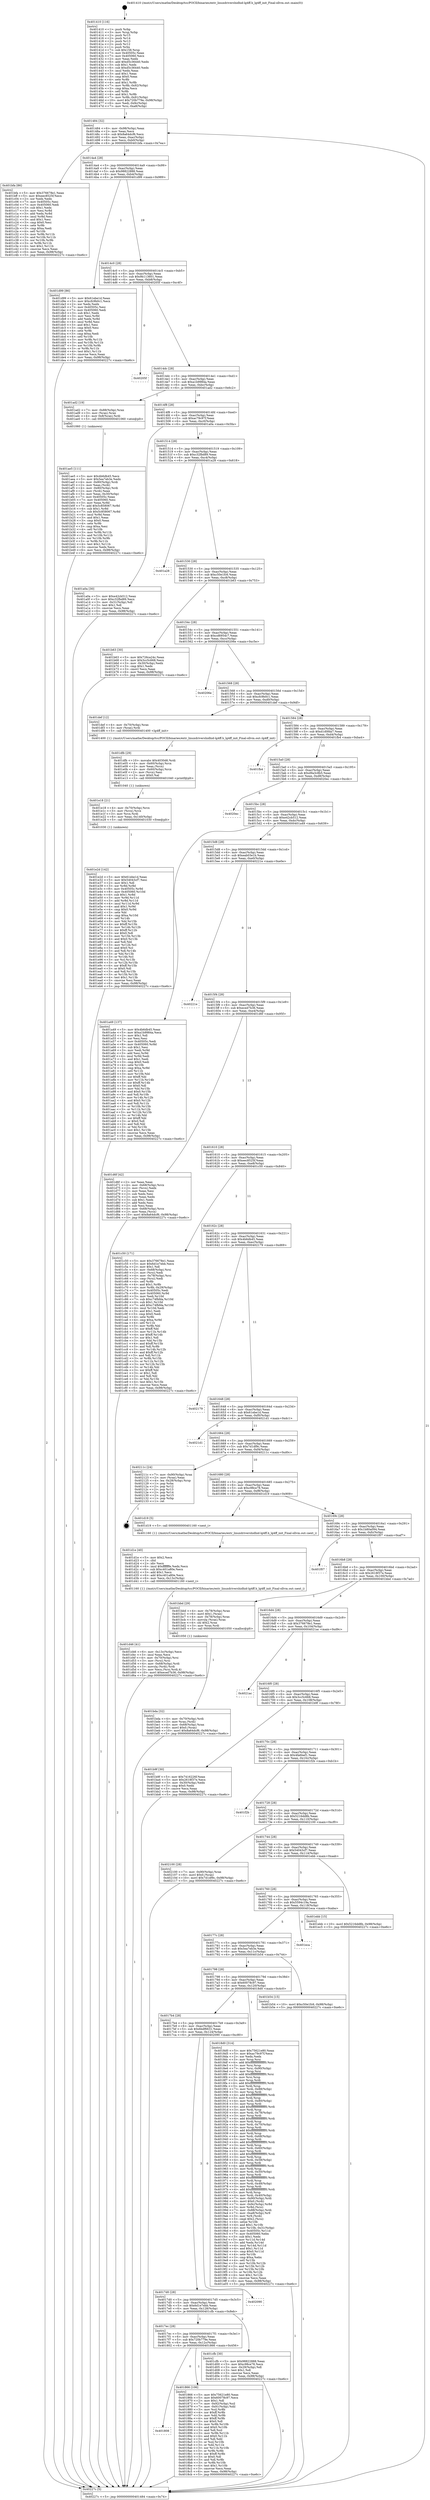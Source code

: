 digraph "0x401410" {
  label = "0x401410 (/mnt/c/Users/mathe/Desktop/tcc/POCII/binaries/extr_linuxdrivershidhid-lg4ff.h_lg4ff_init_Final-ollvm.out::main(0))"
  labelloc = "t"
  node[shape=record]

  Entry [label="",width=0.3,height=0.3,shape=circle,fillcolor=black,style=filled]
  "0x401484" [label="{
     0x401484 [32]\l
     | [instrs]\l
     &nbsp;&nbsp;0x401484 \<+6\>: mov -0x98(%rbp),%eax\l
     &nbsp;&nbsp;0x40148a \<+2\>: mov %eax,%ecx\l
     &nbsp;&nbsp;0x40148c \<+6\>: sub $0x8a64dcf6,%ecx\l
     &nbsp;&nbsp;0x401492 \<+6\>: mov %eax,-0xac(%rbp)\l
     &nbsp;&nbsp;0x401498 \<+6\>: mov %ecx,-0xb0(%rbp)\l
     &nbsp;&nbsp;0x40149e \<+6\>: je 0000000000401bfa \<main+0x7ea\>\l
  }"]
  "0x401bfa" [label="{
     0x401bfa [86]\l
     | [instrs]\l
     &nbsp;&nbsp;0x401bfa \<+5\>: mov $0x376678e1,%eax\l
     &nbsp;&nbsp;0x401bff \<+5\>: mov $0xeec8525f,%ecx\l
     &nbsp;&nbsp;0x401c04 \<+2\>: xor %edx,%edx\l
     &nbsp;&nbsp;0x401c06 \<+7\>: mov 0x40505c,%esi\l
     &nbsp;&nbsp;0x401c0d \<+7\>: mov 0x405060,%edi\l
     &nbsp;&nbsp;0x401c14 \<+3\>: sub $0x1,%edx\l
     &nbsp;&nbsp;0x401c17 \<+3\>: mov %esi,%r8d\l
     &nbsp;&nbsp;0x401c1a \<+3\>: add %edx,%r8d\l
     &nbsp;&nbsp;0x401c1d \<+4\>: imul %r8d,%esi\l
     &nbsp;&nbsp;0x401c21 \<+3\>: and $0x1,%esi\l
     &nbsp;&nbsp;0x401c24 \<+3\>: cmp $0x0,%esi\l
     &nbsp;&nbsp;0x401c27 \<+4\>: sete %r9b\l
     &nbsp;&nbsp;0x401c2b \<+3\>: cmp $0xa,%edi\l
     &nbsp;&nbsp;0x401c2e \<+4\>: setl %r10b\l
     &nbsp;&nbsp;0x401c32 \<+3\>: mov %r9b,%r11b\l
     &nbsp;&nbsp;0x401c35 \<+3\>: and %r10b,%r11b\l
     &nbsp;&nbsp;0x401c38 \<+3\>: xor %r10b,%r9b\l
     &nbsp;&nbsp;0x401c3b \<+3\>: or %r9b,%r11b\l
     &nbsp;&nbsp;0x401c3e \<+4\>: test $0x1,%r11b\l
     &nbsp;&nbsp;0x401c42 \<+3\>: cmovne %ecx,%eax\l
     &nbsp;&nbsp;0x401c45 \<+6\>: mov %eax,-0x98(%rbp)\l
     &nbsp;&nbsp;0x401c4b \<+5\>: jmp 000000000040227c \<main+0xe6c\>\l
  }"]
  "0x4014a4" [label="{
     0x4014a4 [28]\l
     | [instrs]\l
     &nbsp;&nbsp;0x4014a4 \<+5\>: jmp 00000000004014a9 \<main+0x99\>\l
     &nbsp;&nbsp;0x4014a9 \<+6\>: mov -0xac(%rbp),%eax\l
     &nbsp;&nbsp;0x4014af \<+5\>: sub $0x98822888,%eax\l
     &nbsp;&nbsp;0x4014b4 \<+6\>: mov %eax,-0xb4(%rbp)\l
     &nbsp;&nbsp;0x4014ba \<+6\>: je 0000000000401d99 \<main+0x989\>\l
  }"]
  Exit [label="",width=0.3,height=0.3,shape=circle,fillcolor=black,style=filled,peripheries=2]
  "0x401d99" [label="{
     0x401d99 [86]\l
     | [instrs]\l
     &nbsp;&nbsp;0x401d99 \<+5\>: mov $0x61ebe1d,%eax\l
     &nbsp;&nbsp;0x401d9e \<+5\>: mov $0xcfc9b0c1,%ecx\l
     &nbsp;&nbsp;0x401da3 \<+2\>: xor %edx,%edx\l
     &nbsp;&nbsp;0x401da5 \<+7\>: mov 0x40505c,%esi\l
     &nbsp;&nbsp;0x401dac \<+7\>: mov 0x405060,%edi\l
     &nbsp;&nbsp;0x401db3 \<+3\>: sub $0x1,%edx\l
     &nbsp;&nbsp;0x401db6 \<+3\>: mov %esi,%r8d\l
     &nbsp;&nbsp;0x401db9 \<+3\>: add %edx,%r8d\l
     &nbsp;&nbsp;0x401dbc \<+4\>: imul %r8d,%esi\l
     &nbsp;&nbsp;0x401dc0 \<+3\>: and $0x1,%esi\l
     &nbsp;&nbsp;0x401dc3 \<+3\>: cmp $0x0,%esi\l
     &nbsp;&nbsp;0x401dc6 \<+4\>: sete %r9b\l
     &nbsp;&nbsp;0x401dca \<+3\>: cmp $0xa,%edi\l
     &nbsp;&nbsp;0x401dcd \<+4\>: setl %r10b\l
     &nbsp;&nbsp;0x401dd1 \<+3\>: mov %r9b,%r11b\l
     &nbsp;&nbsp;0x401dd4 \<+3\>: and %r10b,%r11b\l
     &nbsp;&nbsp;0x401dd7 \<+3\>: xor %r10b,%r9b\l
     &nbsp;&nbsp;0x401dda \<+3\>: or %r9b,%r11b\l
     &nbsp;&nbsp;0x401ddd \<+4\>: test $0x1,%r11b\l
     &nbsp;&nbsp;0x401de1 \<+3\>: cmovne %ecx,%eax\l
     &nbsp;&nbsp;0x401de4 \<+6\>: mov %eax,-0x98(%rbp)\l
     &nbsp;&nbsp;0x401dea \<+5\>: jmp 000000000040227c \<main+0xe6c\>\l
  }"]
  "0x4014c0" [label="{
     0x4014c0 [28]\l
     | [instrs]\l
     &nbsp;&nbsp;0x4014c0 \<+5\>: jmp 00000000004014c5 \<main+0xb5\>\l
     &nbsp;&nbsp;0x4014c5 \<+6\>: mov -0xac(%rbp),%eax\l
     &nbsp;&nbsp;0x4014cb \<+5\>: sub $0x9b113601,%eax\l
     &nbsp;&nbsp;0x4014d0 \<+6\>: mov %eax,-0xb8(%rbp)\l
     &nbsp;&nbsp;0x4014d6 \<+6\>: je 000000000040205f \<main+0xc4f\>\l
  }"]
  "0x401e2d" [label="{
     0x401e2d [142]\l
     | [instrs]\l
     &nbsp;&nbsp;0x401e2d \<+5\>: mov $0x61ebe1d,%eax\l
     &nbsp;&nbsp;0x401e32 \<+5\>: mov $0x54043cf7,%esi\l
     &nbsp;&nbsp;0x401e37 \<+2\>: mov $0x1,%dl\l
     &nbsp;&nbsp;0x401e39 \<+3\>: xor %r8d,%r8d\l
     &nbsp;&nbsp;0x401e3c \<+8\>: mov 0x40505c,%r9d\l
     &nbsp;&nbsp;0x401e44 \<+8\>: mov 0x405060,%r10d\l
     &nbsp;&nbsp;0x401e4c \<+4\>: sub $0x1,%r8d\l
     &nbsp;&nbsp;0x401e50 \<+3\>: mov %r9d,%r11d\l
     &nbsp;&nbsp;0x401e53 \<+3\>: add %r8d,%r11d\l
     &nbsp;&nbsp;0x401e56 \<+4\>: imul %r11d,%r9d\l
     &nbsp;&nbsp;0x401e5a \<+4\>: and $0x1,%r9d\l
     &nbsp;&nbsp;0x401e5e \<+4\>: cmp $0x0,%r9d\l
     &nbsp;&nbsp;0x401e62 \<+3\>: sete %bl\l
     &nbsp;&nbsp;0x401e65 \<+4\>: cmp $0xa,%r10d\l
     &nbsp;&nbsp;0x401e69 \<+4\>: setl %r14b\l
     &nbsp;&nbsp;0x401e6d \<+3\>: mov %bl,%r15b\l
     &nbsp;&nbsp;0x401e70 \<+4\>: xor $0xff,%r15b\l
     &nbsp;&nbsp;0x401e74 \<+3\>: mov %r14b,%r12b\l
     &nbsp;&nbsp;0x401e77 \<+4\>: xor $0xff,%r12b\l
     &nbsp;&nbsp;0x401e7b \<+3\>: xor $0x0,%dl\l
     &nbsp;&nbsp;0x401e7e \<+3\>: mov %r15b,%r13b\l
     &nbsp;&nbsp;0x401e81 \<+4\>: and $0x0,%r13b\l
     &nbsp;&nbsp;0x401e85 \<+2\>: and %dl,%bl\l
     &nbsp;&nbsp;0x401e87 \<+3\>: mov %r12b,%cl\l
     &nbsp;&nbsp;0x401e8a \<+3\>: and $0x0,%cl\l
     &nbsp;&nbsp;0x401e8d \<+3\>: and %dl,%r14b\l
     &nbsp;&nbsp;0x401e90 \<+3\>: or %bl,%r13b\l
     &nbsp;&nbsp;0x401e93 \<+3\>: or %r14b,%cl\l
     &nbsp;&nbsp;0x401e96 \<+3\>: xor %cl,%r13b\l
     &nbsp;&nbsp;0x401e99 \<+3\>: or %r12b,%r15b\l
     &nbsp;&nbsp;0x401e9c \<+4\>: xor $0xff,%r15b\l
     &nbsp;&nbsp;0x401ea0 \<+3\>: or $0x0,%dl\l
     &nbsp;&nbsp;0x401ea3 \<+3\>: and %dl,%r15b\l
     &nbsp;&nbsp;0x401ea6 \<+3\>: or %r15b,%r13b\l
     &nbsp;&nbsp;0x401ea9 \<+4\>: test $0x1,%r13b\l
     &nbsp;&nbsp;0x401ead \<+3\>: cmovne %esi,%eax\l
     &nbsp;&nbsp;0x401eb0 \<+6\>: mov %eax,-0x98(%rbp)\l
     &nbsp;&nbsp;0x401eb6 \<+5\>: jmp 000000000040227c \<main+0xe6c\>\l
  }"]
  "0x40205f" [label="{
     0x40205f\l
  }", style=dashed]
  "0x4014dc" [label="{
     0x4014dc [28]\l
     | [instrs]\l
     &nbsp;&nbsp;0x4014dc \<+5\>: jmp 00000000004014e1 \<main+0xd1\>\l
     &nbsp;&nbsp;0x4014e1 \<+6\>: mov -0xac(%rbp),%eax\l
     &nbsp;&nbsp;0x4014e7 \<+5\>: sub $0xa1b9984a,%eax\l
     &nbsp;&nbsp;0x4014ec \<+6\>: mov %eax,-0xbc(%rbp)\l
     &nbsp;&nbsp;0x4014f2 \<+6\>: je 0000000000401ad2 \<main+0x6c2\>\l
  }"]
  "0x401e18" [label="{
     0x401e18 [21]\l
     | [instrs]\l
     &nbsp;&nbsp;0x401e18 \<+4\>: mov -0x70(%rbp),%rcx\l
     &nbsp;&nbsp;0x401e1c \<+3\>: mov (%rcx),%rcx\l
     &nbsp;&nbsp;0x401e1f \<+3\>: mov %rcx,%rdi\l
     &nbsp;&nbsp;0x401e22 \<+6\>: mov %eax,-0x140(%rbp)\l
     &nbsp;&nbsp;0x401e28 \<+5\>: call 0000000000401030 \<free@plt\>\l
     | [calls]\l
     &nbsp;&nbsp;0x401030 \{1\} (unknown)\l
  }"]
  "0x401ad2" [label="{
     0x401ad2 [19]\l
     | [instrs]\l
     &nbsp;&nbsp;0x401ad2 \<+7\>: mov -0x88(%rbp),%rax\l
     &nbsp;&nbsp;0x401ad9 \<+3\>: mov (%rax),%rax\l
     &nbsp;&nbsp;0x401adc \<+4\>: mov 0x8(%rax),%rdi\l
     &nbsp;&nbsp;0x401ae0 \<+5\>: call 0000000000401060 \<atoi@plt\>\l
     | [calls]\l
     &nbsp;&nbsp;0x401060 \{1\} (unknown)\l
  }"]
  "0x4014f8" [label="{
     0x4014f8 [28]\l
     | [instrs]\l
     &nbsp;&nbsp;0x4014f8 \<+5\>: jmp 00000000004014fd \<main+0xed\>\l
     &nbsp;&nbsp;0x4014fd \<+6\>: mov -0xac(%rbp),%eax\l
     &nbsp;&nbsp;0x401503 \<+5\>: sub $0xac79c97f,%eax\l
     &nbsp;&nbsp;0x401508 \<+6\>: mov %eax,-0xc0(%rbp)\l
     &nbsp;&nbsp;0x40150e \<+6\>: je 0000000000401a0a \<main+0x5fa\>\l
  }"]
  "0x401dfb" [label="{
     0x401dfb [29]\l
     | [instrs]\l
     &nbsp;&nbsp;0x401dfb \<+10\>: movabs $0x4030d6,%rdi\l
     &nbsp;&nbsp;0x401e05 \<+4\>: mov -0x60(%rbp),%rcx\l
     &nbsp;&nbsp;0x401e09 \<+2\>: mov %eax,(%rcx)\l
     &nbsp;&nbsp;0x401e0b \<+4\>: mov -0x60(%rbp),%rcx\l
     &nbsp;&nbsp;0x401e0f \<+2\>: mov (%rcx),%esi\l
     &nbsp;&nbsp;0x401e11 \<+2\>: mov $0x0,%al\l
     &nbsp;&nbsp;0x401e13 \<+5\>: call 0000000000401040 \<printf@plt\>\l
     | [calls]\l
     &nbsp;&nbsp;0x401040 \{1\} (unknown)\l
  }"]
  "0x401a0a" [label="{
     0x401a0a [30]\l
     | [instrs]\l
     &nbsp;&nbsp;0x401a0a \<+5\>: mov $0xe42cb512,%eax\l
     &nbsp;&nbsp;0x401a0f \<+5\>: mov $0xc32fbd89,%ecx\l
     &nbsp;&nbsp;0x401a14 \<+3\>: mov -0x31(%rbp),%dl\l
     &nbsp;&nbsp;0x401a17 \<+3\>: test $0x1,%dl\l
     &nbsp;&nbsp;0x401a1a \<+3\>: cmovne %ecx,%eax\l
     &nbsp;&nbsp;0x401a1d \<+6\>: mov %eax,-0x98(%rbp)\l
     &nbsp;&nbsp;0x401a23 \<+5\>: jmp 000000000040227c \<main+0xe6c\>\l
  }"]
  "0x401514" [label="{
     0x401514 [28]\l
     | [instrs]\l
     &nbsp;&nbsp;0x401514 \<+5\>: jmp 0000000000401519 \<main+0x109\>\l
     &nbsp;&nbsp;0x401519 \<+6\>: mov -0xac(%rbp),%eax\l
     &nbsp;&nbsp;0x40151f \<+5\>: sub $0xc32fbd89,%eax\l
     &nbsp;&nbsp;0x401524 \<+6\>: mov %eax,-0xc4(%rbp)\l
     &nbsp;&nbsp;0x40152a \<+6\>: je 0000000000401a28 \<main+0x618\>\l
  }"]
  "0x401d46" [label="{
     0x401d46 [41]\l
     | [instrs]\l
     &nbsp;&nbsp;0x401d46 \<+6\>: mov -0x13c(%rbp),%ecx\l
     &nbsp;&nbsp;0x401d4c \<+3\>: imul %eax,%ecx\l
     &nbsp;&nbsp;0x401d4f \<+4\>: mov -0x70(%rbp),%rsi\l
     &nbsp;&nbsp;0x401d53 \<+3\>: mov (%rsi),%rsi\l
     &nbsp;&nbsp;0x401d56 \<+4\>: mov -0x68(%rbp),%rdi\l
     &nbsp;&nbsp;0x401d5a \<+3\>: movslq (%rdi),%rdi\l
     &nbsp;&nbsp;0x401d5d \<+3\>: mov %ecx,(%rsi,%rdi,4)\l
     &nbsp;&nbsp;0x401d60 \<+10\>: movl $0xeced7b36,-0x98(%rbp)\l
     &nbsp;&nbsp;0x401d6a \<+5\>: jmp 000000000040227c \<main+0xe6c\>\l
  }"]
  "0x401a28" [label="{
     0x401a28\l
  }", style=dashed]
  "0x401530" [label="{
     0x401530 [28]\l
     | [instrs]\l
     &nbsp;&nbsp;0x401530 \<+5\>: jmp 0000000000401535 \<main+0x125\>\l
     &nbsp;&nbsp;0x401535 \<+6\>: mov -0xac(%rbp),%eax\l
     &nbsp;&nbsp;0x40153b \<+5\>: sub $0xc50e1fc6,%eax\l
     &nbsp;&nbsp;0x401540 \<+6\>: mov %eax,-0xc8(%rbp)\l
     &nbsp;&nbsp;0x401546 \<+6\>: je 0000000000401b63 \<main+0x753\>\l
  }"]
  "0x401d1e" [label="{
     0x401d1e [40]\l
     | [instrs]\l
     &nbsp;&nbsp;0x401d1e \<+5\>: mov $0x2,%ecx\l
     &nbsp;&nbsp;0x401d23 \<+1\>: cltd\l
     &nbsp;&nbsp;0x401d24 \<+2\>: idiv %ecx\l
     &nbsp;&nbsp;0x401d26 \<+6\>: imul $0xfffffffe,%edx,%ecx\l
     &nbsp;&nbsp;0x401d2c \<+6\>: sub $0xc401a80e,%ecx\l
     &nbsp;&nbsp;0x401d32 \<+3\>: add $0x1,%ecx\l
     &nbsp;&nbsp;0x401d35 \<+6\>: add $0xc401a80e,%ecx\l
     &nbsp;&nbsp;0x401d3b \<+6\>: mov %ecx,-0x13c(%rbp)\l
     &nbsp;&nbsp;0x401d41 \<+5\>: call 0000000000401160 \<next_i\>\l
     | [calls]\l
     &nbsp;&nbsp;0x401160 \{1\} (/mnt/c/Users/mathe/Desktop/tcc/POCII/binaries/extr_linuxdrivershidhid-lg4ff.h_lg4ff_init_Final-ollvm.out::next_i)\l
  }"]
  "0x401b63" [label="{
     0x401b63 [30]\l
     | [instrs]\l
     &nbsp;&nbsp;0x401b63 \<+5\>: mov $0x726ca24c,%eax\l
     &nbsp;&nbsp;0x401b68 \<+5\>: mov $0x3cc5c668,%ecx\l
     &nbsp;&nbsp;0x401b6d \<+3\>: mov -0x30(%rbp),%edx\l
     &nbsp;&nbsp;0x401b70 \<+3\>: cmp $0x1,%edx\l
     &nbsp;&nbsp;0x401b73 \<+3\>: cmovl %ecx,%eax\l
     &nbsp;&nbsp;0x401b76 \<+6\>: mov %eax,-0x98(%rbp)\l
     &nbsp;&nbsp;0x401b7c \<+5\>: jmp 000000000040227c \<main+0xe6c\>\l
  }"]
  "0x40154c" [label="{
     0x40154c [28]\l
     | [instrs]\l
     &nbsp;&nbsp;0x40154c \<+5\>: jmp 0000000000401551 \<main+0x141\>\l
     &nbsp;&nbsp;0x401551 \<+6\>: mov -0xac(%rbp),%eax\l
     &nbsp;&nbsp;0x401557 \<+5\>: sub $0xcd6954c7,%eax\l
     &nbsp;&nbsp;0x40155c \<+6\>: mov %eax,-0xcc(%rbp)\l
     &nbsp;&nbsp;0x401562 \<+6\>: je 000000000040206e \<main+0xc5e\>\l
  }"]
  "0x401bda" [label="{
     0x401bda [32]\l
     | [instrs]\l
     &nbsp;&nbsp;0x401bda \<+4\>: mov -0x70(%rbp),%rdi\l
     &nbsp;&nbsp;0x401bde \<+3\>: mov %rax,(%rdi)\l
     &nbsp;&nbsp;0x401be1 \<+4\>: mov -0x68(%rbp),%rax\l
     &nbsp;&nbsp;0x401be5 \<+6\>: movl $0x0,(%rax)\l
     &nbsp;&nbsp;0x401beb \<+10\>: movl $0x8a64dcf6,-0x98(%rbp)\l
     &nbsp;&nbsp;0x401bf5 \<+5\>: jmp 000000000040227c \<main+0xe6c\>\l
  }"]
  "0x40206e" [label="{
     0x40206e\l
  }", style=dashed]
  "0x401568" [label="{
     0x401568 [28]\l
     | [instrs]\l
     &nbsp;&nbsp;0x401568 \<+5\>: jmp 000000000040156d \<main+0x15d\>\l
     &nbsp;&nbsp;0x40156d \<+6\>: mov -0xac(%rbp),%eax\l
     &nbsp;&nbsp;0x401573 \<+5\>: sub $0xcfc9b0c1,%eax\l
     &nbsp;&nbsp;0x401578 \<+6\>: mov %eax,-0xd0(%rbp)\l
     &nbsp;&nbsp;0x40157e \<+6\>: je 0000000000401def \<main+0x9df\>\l
  }"]
  "0x401ae5" [label="{
     0x401ae5 [111]\l
     | [instrs]\l
     &nbsp;&nbsp;0x401ae5 \<+5\>: mov $0x4b6db45,%ecx\l
     &nbsp;&nbsp;0x401aea \<+5\>: mov $0x5ea7eb3e,%edx\l
     &nbsp;&nbsp;0x401aef \<+4\>: mov -0x80(%rbp),%rdi\l
     &nbsp;&nbsp;0x401af3 \<+2\>: mov %eax,(%rdi)\l
     &nbsp;&nbsp;0x401af5 \<+4\>: mov -0x80(%rbp),%rdi\l
     &nbsp;&nbsp;0x401af9 \<+2\>: mov (%rdi),%eax\l
     &nbsp;&nbsp;0x401afb \<+3\>: mov %eax,-0x30(%rbp)\l
     &nbsp;&nbsp;0x401afe \<+7\>: mov 0x40505c,%eax\l
     &nbsp;&nbsp;0x401b05 \<+7\>: mov 0x405060,%esi\l
     &nbsp;&nbsp;0x401b0c \<+3\>: mov %eax,%r8d\l
     &nbsp;&nbsp;0x401b0f \<+7\>: add $0x5c858067,%r8d\l
     &nbsp;&nbsp;0x401b16 \<+4\>: sub $0x1,%r8d\l
     &nbsp;&nbsp;0x401b1a \<+7\>: sub $0x5c858067,%r8d\l
     &nbsp;&nbsp;0x401b21 \<+4\>: imul %r8d,%eax\l
     &nbsp;&nbsp;0x401b25 \<+3\>: and $0x1,%eax\l
     &nbsp;&nbsp;0x401b28 \<+3\>: cmp $0x0,%eax\l
     &nbsp;&nbsp;0x401b2b \<+4\>: sete %r9b\l
     &nbsp;&nbsp;0x401b2f \<+3\>: cmp $0xa,%esi\l
     &nbsp;&nbsp;0x401b32 \<+4\>: setl %r10b\l
     &nbsp;&nbsp;0x401b36 \<+3\>: mov %r9b,%r11b\l
     &nbsp;&nbsp;0x401b39 \<+3\>: and %r10b,%r11b\l
     &nbsp;&nbsp;0x401b3c \<+3\>: xor %r10b,%r9b\l
     &nbsp;&nbsp;0x401b3f \<+3\>: or %r9b,%r11b\l
     &nbsp;&nbsp;0x401b42 \<+4\>: test $0x1,%r11b\l
     &nbsp;&nbsp;0x401b46 \<+3\>: cmovne %edx,%ecx\l
     &nbsp;&nbsp;0x401b49 \<+6\>: mov %ecx,-0x98(%rbp)\l
     &nbsp;&nbsp;0x401b4f \<+5\>: jmp 000000000040227c \<main+0xe6c\>\l
  }"]
  "0x401def" [label="{
     0x401def [12]\l
     | [instrs]\l
     &nbsp;&nbsp;0x401def \<+4\>: mov -0x70(%rbp),%rax\l
     &nbsp;&nbsp;0x401df3 \<+3\>: mov (%rax),%rdi\l
     &nbsp;&nbsp;0x401df6 \<+5\>: call 0000000000401400 \<lg4ff_init\>\l
     | [calls]\l
     &nbsp;&nbsp;0x401400 \{1\} (/mnt/c/Users/mathe/Desktop/tcc/POCII/binaries/extr_linuxdrivershidhid-lg4ff.h_lg4ff_init_Final-ollvm.out::lg4ff_init)\l
  }"]
  "0x401584" [label="{
     0x401584 [28]\l
     | [instrs]\l
     &nbsp;&nbsp;0x401584 \<+5\>: jmp 0000000000401589 \<main+0x179\>\l
     &nbsp;&nbsp;0x401589 \<+6\>: mov -0xac(%rbp),%eax\l
     &nbsp;&nbsp;0x40158f \<+5\>: sub $0xd1d0fda7,%eax\l
     &nbsp;&nbsp;0x401594 \<+6\>: mov %eax,-0xd4(%rbp)\l
     &nbsp;&nbsp;0x40159a \<+6\>: je 0000000000401fb4 \<main+0xba4\>\l
  }"]
  "0x401410" [label="{
     0x401410 [116]\l
     | [instrs]\l
     &nbsp;&nbsp;0x401410 \<+1\>: push %rbp\l
     &nbsp;&nbsp;0x401411 \<+3\>: mov %rsp,%rbp\l
     &nbsp;&nbsp;0x401414 \<+2\>: push %r15\l
     &nbsp;&nbsp;0x401416 \<+2\>: push %r14\l
     &nbsp;&nbsp;0x401418 \<+2\>: push %r13\l
     &nbsp;&nbsp;0x40141a \<+2\>: push %r12\l
     &nbsp;&nbsp;0x40141c \<+1\>: push %rbx\l
     &nbsp;&nbsp;0x40141d \<+7\>: sub $0x158,%rsp\l
     &nbsp;&nbsp;0x401424 \<+7\>: mov 0x40505c,%eax\l
     &nbsp;&nbsp;0x40142b \<+7\>: mov 0x405060,%ecx\l
     &nbsp;&nbsp;0x401432 \<+2\>: mov %eax,%edx\l
     &nbsp;&nbsp;0x401434 \<+6\>: add $0xd5c36440,%edx\l
     &nbsp;&nbsp;0x40143a \<+3\>: sub $0x1,%edx\l
     &nbsp;&nbsp;0x40143d \<+6\>: sub $0xd5c36440,%edx\l
     &nbsp;&nbsp;0x401443 \<+3\>: imul %edx,%eax\l
     &nbsp;&nbsp;0x401446 \<+3\>: and $0x1,%eax\l
     &nbsp;&nbsp;0x401449 \<+3\>: cmp $0x0,%eax\l
     &nbsp;&nbsp;0x40144c \<+4\>: sete %r8b\l
     &nbsp;&nbsp;0x401450 \<+4\>: and $0x1,%r8b\l
     &nbsp;&nbsp;0x401454 \<+7\>: mov %r8b,-0x92(%rbp)\l
     &nbsp;&nbsp;0x40145b \<+3\>: cmp $0xa,%ecx\l
     &nbsp;&nbsp;0x40145e \<+4\>: setl %r8b\l
     &nbsp;&nbsp;0x401462 \<+4\>: and $0x1,%r8b\l
     &nbsp;&nbsp;0x401466 \<+7\>: mov %r8b,-0x91(%rbp)\l
     &nbsp;&nbsp;0x40146d \<+10\>: movl $0x720b779e,-0x98(%rbp)\l
     &nbsp;&nbsp;0x401477 \<+6\>: mov %edi,-0x9c(%rbp)\l
     &nbsp;&nbsp;0x40147d \<+7\>: mov %rsi,-0xa8(%rbp)\l
  }"]
  "0x401fb4" [label="{
     0x401fb4\l
  }", style=dashed]
  "0x4015a0" [label="{
     0x4015a0 [28]\l
     | [instrs]\l
     &nbsp;&nbsp;0x4015a0 \<+5\>: jmp 00000000004015a5 \<main+0x195\>\l
     &nbsp;&nbsp;0x4015a5 \<+6\>: mov -0xac(%rbp),%eax\l
     &nbsp;&nbsp;0x4015ab \<+5\>: sub $0xd9a3c8b5,%eax\l
     &nbsp;&nbsp;0x4015b0 \<+6\>: mov %eax,-0xd8(%rbp)\l
     &nbsp;&nbsp;0x4015b6 \<+6\>: je 00000000004020ec \<main+0xcdc\>\l
  }"]
  "0x40227c" [label="{
     0x40227c [5]\l
     | [instrs]\l
     &nbsp;&nbsp;0x40227c \<+5\>: jmp 0000000000401484 \<main+0x74\>\l
  }"]
  "0x4020ec" [label="{
     0x4020ec\l
  }", style=dashed]
  "0x4015bc" [label="{
     0x4015bc [28]\l
     | [instrs]\l
     &nbsp;&nbsp;0x4015bc \<+5\>: jmp 00000000004015c1 \<main+0x1b1\>\l
     &nbsp;&nbsp;0x4015c1 \<+6\>: mov -0xac(%rbp),%eax\l
     &nbsp;&nbsp;0x4015c7 \<+5\>: sub $0xe42cb512,%eax\l
     &nbsp;&nbsp;0x4015cc \<+6\>: mov %eax,-0xdc(%rbp)\l
     &nbsp;&nbsp;0x4015d2 \<+6\>: je 0000000000401a49 \<main+0x639\>\l
  }"]
  "0x401808" [label="{
     0x401808\l
  }", style=dashed]
  "0x401a49" [label="{
     0x401a49 [137]\l
     | [instrs]\l
     &nbsp;&nbsp;0x401a49 \<+5\>: mov $0x4b6db45,%eax\l
     &nbsp;&nbsp;0x401a4e \<+5\>: mov $0xa1b9984a,%ecx\l
     &nbsp;&nbsp;0x401a53 \<+2\>: mov $0x1,%dl\l
     &nbsp;&nbsp;0x401a55 \<+2\>: xor %esi,%esi\l
     &nbsp;&nbsp;0x401a57 \<+7\>: mov 0x40505c,%edi\l
     &nbsp;&nbsp;0x401a5e \<+8\>: mov 0x405060,%r8d\l
     &nbsp;&nbsp;0x401a66 \<+3\>: sub $0x1,%esi\l
     &nbsp;&nbsp;0x401a69 \<+3\>: mov %edi,%r9d\l
     &nbsp;&nbsp;0x401a6c \<+3\>: add %esi,%r9d\l
     &nbsp;&nbsp;0x401a6f \<+4\>: imul %r9d,%edi\l
     &nbsp;&nbsp;0x401a73 \<+3\>: and $0x1,%edi\l
     &nbsp;&nbsp;0x401a76 \<+3\>: cmp $0x0,%edi\l
     &nbsp;&nbsp;0x401a79 \<+4\>: sete %r10b\l
     &nbsp;&nbsp;0x401a7d \<+4\>: cmp $0xa,%r8d\l
     &nbsp;&nbsp;0x401a81 \<+4\>: setl %r11b\l
     &nbsp;&nbsp;0x401a85 \<+3\>: mov %r10b,%bl\l
     &nbsp;&nbsp;0x401a88 \<+3\>: xor $0xff,%bl\l
     &nbsp;&nbsp;0x401a8b \<+3\>: mov %r11b,%r14b\l
     &nbsp;&nbsp;0x401a8e \<+4\>: xor $0xff,%r14b\l
     &nbsp;&nbsp;0x401a92 \<+3\>: xor $0x0,%dl\l
     &nbsp;&nbsp;0x401a95 \<+3\>: mov %bl,%r15b\l
     &nbsp;&nbsp;0x401a98 \<+4\>: and $0x0,%r15b\l
     &nbsp;&nbsp;0x401a9c \<+3\>: and %dl,%r10b\l
     &nbsp;&nbsp;0x401a9f \<+3\>: mov %r14b,%r12b\l
     &nbsp;&nbsp;0x401aa2 \<+4\>: and $0x0,%r12b\l
     &nbsp;&nbsp;0x401aa6 \<+3\>: and %dl,%r11b\l
     &nbsp;&nbsp;0x401aa9 \<+3\>: or %r10b,%r15b\l
     &nbsp;&nbsp;0x401aac \<+3\>: or %r11b,%r12b\l
     &nbsp;&nbsp;0x401aaf \<+3\>: xor %r12b,%r15b\l
     &nbsp;&nbsp;0x401ab2 \<+3\>: or %r14b,%bl\l
     &nbsp;&nbsp;0x401ab5 \<+3\>: xor $0xff,%bl\l
     &nbsp;&nbsp;0x401ab8 \<+3\>: or $0x0,%dl\l
     &nbsp;&nbsp;0x401abb \<+2\>: and %dl,%bl\l
     &nbsp;&nbsp;0x401abd \<+3\>: or %bl,%r15b\l
     &nbsp;&nbsp;0x401ac0 \<+4\>: test $0x1,%r15b\l
     &nbsp;&nbsp;0x401ac4 \<+3\>: cmovne %ecx,%eax\l
     &nbsp;&nbsp;0x401ac7 \<+6\>: mov %eax,-0x98(%rbp)\l
     &nbsp;&nbsp;0x401acd \<+5\>: jmp 000000000040227c \<main+0xe6c\>\l
  }"]
  "0x4015d8" [label="{
     0x4015d8 [28]\l
     | [instrs]\l
     &nbsp;&nbsp;0x4015d8 \<+5\>: jmp 00000000004015dd \<main+0x1cd\>\l
     &nbsp;&nbsp;0x4015dd \<+6\>: mov -0xac(%rbp),%eax\l
     &nbsp;&nbsp;0x4015e3 \<+5\>: sub $0xeab03e1b,%eax\l
     &nbsp;&nbsp;0x4015e8 \<+6\>: mov %eax,-0xe0(%rbp)\l
     &nbsp;&nbsp;0x4015ee \<+6\>: je 000000000040221e \<main+0xe0e\>\l
  }"]
  "0x401866" [label="{
     0x401866 [106]\l
     | [instrs]\l
     &nbsp;&nbsp;0x401866 \<+5\>: mov $0x75621e80,%eax\l
     &nbsp;&nbsp;0x40186b \<+5\>: mov $0x60078c97,%ecx\l
     &nbsp;&nbsp;0x401870 \<+2\>: mov $0x1,%dl\l
     &nbsp;&nbsp;0x401872 \<+7\>: mov -0x92(%rbp),%sil\l
     &nbsp;&nbsp;0x401879 \<+7\>: mov -0x91(%rbp),%dil\l
     &nbsp;&nbsp;0x401880 \<+3\>: mov %sil,%r8b\l
     &nbsp;&nbsp;0x401883 \<+4\>: xor $0xff,%r8b\l
     &nbsp;&nbsp;0x401887 \<+3\>: mov %dil,%r9b\l
     &nbsp;&nbsp;0x40188a \<+4\>: xor $0xff,%r9b\l
     &nbsp;&nbsp;0x40188e \<+3\>: xor $0x0,%dl\l
     &nbsp;&nbsp;0x401891 \<+3\>: mov %r8b,%r10b\l
     &nbsp;&nbsp;0x401894 \<+4\>: and $0x0,%r10b\l
     &nbsp;&nbsp;0x401898 \<+3\>: and %dl,%sil\l
     &nbsp;&nbsp;0x40189b \<+3\>: mov %r9b,%r11b\l
     &nbsp;&nbsp;0x40189e \<+4\>: and $0x0,%r11b\l
     &nbsp;&nbsp;0x4018a2 \<+3\>: and %dl,%dil\l
     &nbsp;&nbsp;0x4018a5 \<+3\>: or %sil,%r10b\l
     &nbsp;&nbsp;0x4018a8 \<+3\>: or %dil,%r11b\l
     &nbsp;&nbsp;0x4018ab \<+3\>: xor %r11b,%r10b\l
     &nbsp;&nbsp;0x4018ae \<+3\>: or %r9b,%r8b\l
     &nbsp;&nbsp;0x4018b1 \<+4\>: xor $0xff,%r8b\l
     &nbsp;&nbsp;0x4018b5 \<+3\>: or $0x0,%dl\l
     &nbsp;&nbsp;0x4018b8 \<+3\>: and %dl,%r8b\l
     &nbsp;&nbsp;0x4018bb \<+3\>: or %r8b,%r10b\l
     &nbsp;&nbsp;0x4018be \<+4\>: test $0x1,%r10b\l
     &nbsp;&nbsp;0x4018c2 \<+3\>: cmovne %ecx,%eax\l
     &nbsp;&nbsp;0x4018c5 \<+6\>: mov %eax,-0x98(%rbp)\l
     &nbsp;&nbsp;0x4018cb \<+5\>: jmp 000000000040227c \<main+0xe6c\>\l
  }"]
  "0x40221e" [label="{
     0x40221e\l
  }", style=dashed]
  "0x4015f4" [label="{
     0x4015f4 [28]\l
     | [instrs]\l
     &nbsp;&nbsp;0x4015f4 \<+5\>: jmp 00000000004015f9 \<main+0x1e9\>\l
     &nbsp;&nbsp;0x4015f9 \<+6\>: mov -0xac(%rbp),%eax\l
     &nbsp;&nbsp;0x4015ff \<+5\>: sub $0xeced7b36,%eax\l
     &nbsp;&nbsp;0x401604 \<+6\>: mov %eax,-0xe4(%rbp)\l
     &nbsp;&nbsp;0x40160a \<+6\>: je 0000000000401d6f \<main+0x95f\>\l
  }"]
  "0x4017ec" [label="{
     0x4017ec [28]\l
     | [instrs]\l
     &nbsp;&nbsp;0x4017ec \<+5\>: jmp 00000000004017f1 \<main+0x3e1\>\l
     &nbsp;&nbsp;0x4017f1 \<+6\>: mov -0xac(%rbp),%eax\l
     &nbsp;&nbsp;0x4017f7 \<+5\>: sub $0x720b779e,%eax\l
     &nbsp;&nbsp;0x4017fc \<+6\>: mov %eax,-0x12c(%rbp)\l
     &nbsp;&nbsp;0x401802 \<+6\>: je 0000000000401866 \<main+0x456\>\l
  }"]
  "0x401d6f" [label="{
     0x401d6f [42]\l
     | [instrs]\l
     &nbsp;&nbsp;0x401d6f \<+2\>: xor %eax,%eax\l
     &nbsp;&nbsp;0x401d71 \<+4\>: mov -0x68(%rbp),%rcx\l
     &nbsp;&nbsp;0x401d75 \<+2\>: mov (%rcx),%edx\l
     &nbsp;&nbsp;0x401d77 \<+2\>: mov %eax,%esi\l
     &nbsp;&nbsp;0x401d79 \<+2\>: sub %edx,%esi\l
     &nbsp;&nbsp;0x401d7b \<+2\>: mov %eax,%edx\l
     &nbsp;&nbsp;0x401d7d \<+3\>: sub $0x1,%edx\l
     &nbsp;&nbsp;0x401d80 \<+2\>: add %edx,%esi\l
     &nbsp;&nbsp;0x401d82 \<+2\>: sub %esi,%eax\l
     &nbsp;&nbsp;0x401d84 \<+4\>: mov -0x68(%rbp),%rcx\l
     &nbsp;&nbsp;0x401d88 \<+2\>: mov %eax,(%rcx)\l
     &nbsp;&nbsp;0x401d8a \<+10\>: movl $0x8a64dcf6,-0x98(%rbp)\l
     &nbsp;&nbsp;0x401d94 \<+5\>: jmp 000000000040227c \<main+0xe6c\>\l
  }"]
  "0x401610" [label="{
     0x401610 [28]\l
     | [instrs]\l
     &nbsp;&nbsp;0x401610 \<+5\>: jmp 0000000000401615 \<main+0x205\>\l
     &nbsp;&nbsp;0x401615 \<+6\>: mov -0xac(%rbp),%eax\l
     &nbsp;&nbsp;0x40161b \<+5\>: sub $0xeec8525f,%eax\l
     &nbsp;&nbsp;0x401620 \<+6\>: mov %eax,-0xe8(%rbp)\l
     &nbsp;&nbsp;0x401626 \<+6\>: je 0000000000401c50 \<main+0x840\>\l
  }"]
  "0x401cfb" [label="{
     0x401cfb [30]\l
     | [instrs]\l
     &nbsp;&nbsp;0x401cfb \<+5\>: mov $0x98822888,%eax\l
     &nbsp;&nbsp;0x401d00 \<+5\>: mov $0xc98ce78,%ecx\l
     &nbsp;&nbsp;0x401d05 \<+3\>: mov -0x29(%rbp),%dl\l
     &nbsp;&nbsp;0x401d08 \<+3\>: test $0x1,%dl\l
     &nbsp;&nbsp;0x401d0b \<+3\>: cmovne %ecx,%eax\l
     &nbsp;&nbsp;0x401d0e \<+6\>: mov %eax,-0x98(%rbp)\l
     &nbsp;&nbsp;0x401d14 \<+5\>: jmp 000000000040227c \<main+0xe6c\>\l
  }"]
  "0x401c50" [label="{
     0x401c50 [171]\l
     | [instrs]\l
     &nbsp;&nbsp;0x401c50 \<+5\>: mov $0x376678e1,%eax\l
     &nbsp;&nbsp;0x401c55 \<+5\>: mov $0x6d1e7ebb,%ecx\l
     &nbsp;&nbsp;0x401c5a \<+2\>: mov $0x1,%dl\l
     &nbsp;&nbsp;0x401c5c \<+4\>: mov -0x68(%rbp),%rsi\l
     &nbsp;&nbsp;0x401c60 \<+2\>: mov (%rsi),%edi\l
     &nbsp;&nbsp;0x401c62 \<+4\>: mov -0x78(%rbp),%rsi\l
     &nbsp;&nbsp;0x401c66 \<+2\>: cmp (%rsi),%edi\l
     &nbsp;&nbsp;0x401c68 \<+4\>: setl %r8b\l
     &nbsp;&nbsp;0x401c6c \<+4\>: and $0x1,%r8b\l
     &nbsp;&nbsp;0x401c70 \<+4\>: mov %r8b,-0x29(%rbp)\l
     &nbsp;&nbsp;0x401c74 \<+7\>: mov 0x40505c,%edi\l
     &nbsp;&nbsp;0x401c7b \<+8\>: mov 0x405060,%r9d\l
     &nbsp;&nbsp;0x401c83 \<+3\>: mov %edi,%r10d\l
     &nbsp;&nbsp;0x401c86 \<+7\>: sub $0xc74fbfda,%r10d\l
     &nbsp;&nbsp;0x401c8d \<+4\>: sub $0x1,%r10d\l
     &nbsp;&nbsp;0x401c91 \<+7\>: add $0xc74fbfda,%r10d\l
     &nbsp;&nbsp;0x401c98 \<+4\>: imul %r10d,%edi\l
     &nbsp;&nbsp;0x401c9c \<+3\>: and $0x1,%edi\l
     &nbsp;&nbsp;0x401c9f \<+3\>: cmp $0x0,%edi\l
     &nbsp;&nbsp;0x401ca2 \<+4\>: sete %r8b\l
     &nbsp;&nbsp;0x401ca6 \<+4\>: cmp $0xa,%r9d\l
     &nbsp;&nbsp;0x401caa \<+4\>: setl %r11b\l
     &nbsp;&nbsp;0x401cae \<+3\>: mov %r8b,%bl\l
     &nbsp;&nbsp;0x401cb1 \<+3\>: xor $0xff,%bl\l
     &nbsp;&nbsp;0x401cb4 \<+3\>: mov %r11b,%r14b\l
     &nbsp;&nbsp;0x401cb7 \<+4\>: xor $0xff,%r14b\l
     &nbsp;&nbsp;0x401cbb \<+3\>: xor $0x1,%dl\l
     &nbsp;&nbsp;0x401cbe \<+3\>: mov %bl,%r15b\l
     &nbsp;&nbsp;0x401cc1 \<+4\>: and $0xff,%r15b\l
     &nbsp;&nbsp;0x401cc5 \<+3\>: and %dl,%r8b\l
     &nbsp;&nbsp;0x401cc8 \<+3\>: mov %r14b,%r12b\l
     &nbsp;&nbsp;0x401ccb \<+4\>: and $0xff,%r12b\l
     &nbsp;&nbsp;0x401ccf \<+3\>: and %dl,%r11b\l
     &nbsp;&nbsp;0x401cd2 \<+3\>: or %r8b,%r15b\l
     &nbsp;&nbsp;0x401cd5 \<+3\>: or %r11b,%r12b\l
     &nbsp;&nbsp;0x401cd8 \<+3\>: xor %r12b,%r15b\l
     &nbsp;&nbsp;0x401cdb \<+3\>: or %r14b,%bl\l
     &nbsp;&nbsp;0x401cde \<+3\>: xor $0xff,%bl\l
     &nbsp;&nbsp;0x401ce1 \<+3\>: or $0x1,%dl\l
     &nbsp;&nbsp;0x401ce4 \<+2\>: and %dl,%bl\l
     &nbsp;&nbsp;0x401ce6 \<+3\>: or %bl,%r15b\l
     &nbsp;&nbsp;0x401ce9 \<+4\>: test $0x1,%r15b\l
     &nbsp;&nbsp;0x401ced \<+3\>: cmovne %ecx,%eax\l
     &nbsp;&nbsp;0x401cf0 \<+6\>: mov %eax,-0x98(%rbp)\l
     &nbsp;&nbsp;0x401cf6 \<+5\>: jmp 000000000040227c \<main+0xe6c\>\l
  }"]
  "0x40162c" [label="{
     0x40162c [28]\l
     | [instrs]\l
     &nbsp;&nbsp;0x40162c \<+5\>: jmp 0000000000401631 \<main+0x221\>\l
     &nbsp;&nbsp;0x401631 \<+6\>: mov -0xac(%rbp),%eax\l
     &nbsp;&nbsp;0x401637 \<+5\>: sub $0x4b6db45,%eax\l
     &nbsp;&nbsp;0x40163c \<+6\>: mov %eax,-0xec(%rbp)\l
     &nbsp;&nbsp;0x401642 \<+6\>: je 0000000000402179 \<main+0xd69\>\l
  }"]
  "0x4017d0" [label="{
     0x4017d0 [28]\l
     | [instrs]\l
     &nbsp;&nbsp;0x4017d0 \<+5\>: jmp 00000000004017d5 \<main+0x3c5\>\l
     &nbsp;&nbsp;0x4017d5 \<+6\>: mov -0xac(%rbp),%eax\l
     &nbsp;&nbsp;0x4017db \<+5\>: sub $0x6d1e7ebb,%eax\l
     &nbsp;&nbsp;0x4017e0 \<+6\>: mov %eax,-0x128(%rbp)\l
     &nbsp;&nbsp;0x4017e6 \<+6\>: je 0000000000401cfb \<main+0x8eb\>\l
  }"]
  "0x402179" [label="{
     0x402179\l
  }", style=dashed]
  "0x401648" [label="{
     0x401648 [28]\l
     | [instrs]\l
     &nbsp;&nbsp;0x401648 \<+5\>: jmp 000000000040164d \<main+0x23d\>\l
     &nbsp;&nbsp;0x40164d \<+6\>: mov -0xac(%rbp),%eax\l
     &nbsp;&nbsp;0x401653 \<+5\>: sub $0x61ebe1d,%eax\l
     &nbsp;&nbsp;0x401658 \<+6\>: mov %eax,-0xf0(%rbp)\l
     &nbsp;&nbsp;0x40165e \<+6\>: je 00000000004021d1 \<main+0xdc1\>\l
  }"]
  "0x402090" [label="{
     0x402090\l
  }", style=dashed]
  "0x4021d1" [label="{
     0x4021d1\l
  }", style=dashed]
  "0x401664" [label="{
     0x401664 [28]\l
     | [instrs]\l
     &nbsp;&nbsp;0x401664 \<+5\>: jmp 0000000000401669 \<main+0x259\>\l
     &nbsp;&nbsp;0x401669 \<+6\>: mov -0xac(%rbp),%eax\l
     &nbsp;&nbsp;0x40166f \<+5\>: sub $0x7d1df9c,%eax\l
     &nbsp;&nbsp;0x401674 \<+6\>: mov %eax,-0xf4(%rbp)\l
     &nbsp;&nbsp;0x40167a \<+6\>: je 000000000040211c \<main+0xd0c\>\l
  }"]
  "0x4017b4" [label="{
     0x4017b4 [28]\l
     | [instrs]\l
     &nbsp;&nbsp;0x4017b4 \<+5\>: jmp 00000000004017b9 \<main+0x3a9\>\l
     &nbsp;&nbsp;0x4017b9 \<+6\>: mov -0xac(%rbp),%eax\l
     &nbsp;&nbsp;0x4017bf \<+5\>: sub $0x6bdf6631,%eax\l
     &nbsp;&nbsp;0x4017c4 \<+6\>: mov %eax,-0x124(%rbp)\l
     &nbsp;&nbsp;0x4017ca \<+6\>: je 0000000000402090 \<main+0xc80\>\l
  }"]
  "0x40211c" [label="{
     0x40211c [24]\l
     | [instrs]\l
     &nbsp;&nbsp;0x40211c \<+7\>: mov -0x90(%rbp),%rax\l
     &nbsp;&nbsp;0x402123 \<+2\>: mov (%rax),%eax\l
     &nbsp;&nbsp;0x402125 \<+4\>: lea -0x28(%rbp),%rsp\l
     &nbsp;&nbsp;0x402129 \<+1\>: pop %rbx\l
     &nbsp;&nbsp;0x40212a \<+2\>: pop %r12\l
     &nbsp;&nbsp;0x40212c \<+2\>: pop %r13\l
     &nbsp;&nbsp;0x40212e \<+2\>: pop %r14\l
     &nbsp;&nbsp;0x402130 \<+2\>: pop %r15\l
     &nbsp;&nbsp;0x402132 \<+1\>: pop %rbp\l
     &nbsp;&nbsp;0x402133 \<+1\>: ret\l
  }"]
  "0x401680" [label="{
     0x401680 [28]\l
     | [instrs]\l
     &nbsp;&nbsp;0x401680 \<+5\>: jmp 0000000000401685 \<main+0x275\>\l
     &nbsp;&nbsp;0x401685 \<+6\>: mov -0xac(%rbp),%eax\l
     &nbsp;&nbsp;0x40168b \<+5\>: sub $0xc98ce78,%eax\l
     &nbsp;&nbsp;0x401690 \<+6\>: mov %eax,-0xf8(%rbp)\l
     &nbsp;&nbsp;0x401696 \<+6\>: je 0000000000401d19 \<main+0x909\>\l
  }"]
  "0x4018d0" [label="{
     0x4018d0 [314]\l
     | [instrs]\l
     &nbsp;&nbsp;0x4018d0 \<+5\>: mov $0x75621e80,%eax\l
     &nbsp;&nbsp;0x4018d5 \<+5\>: mov $0xac79c97f,%ecx\l
     &nbsp;&nbsp;0x4018da \<+2\>: xor %edx,%edx\l
     &nbsp;&nbsp;0x4018dc \<+3\>: mov %rsp,%rsi\l
     &nbsp;&nbsp;0x4018df \<+4\>: add $0xfffffffffffffff0,%rsi\l
     &nbsp;&nbsp;0x4018e3 \<+3\>: mov %rsi,%rsp\l
     &nbsp;&nbsp;0x4018e6 \<+7\>: mov %rsi,-0x90(%rbp)\l
     &nbsp;&nbsp;0x4018ed \<+3\>: mov %rsp,%rsi\l
     &nbsp;&nbsp;0x4018f0 \<+4\>: add $0xfffffffffffffff0,%rsi\l
     &nbsp;&nbsp;0x4018f4 \<+3\>: mov %rsi,%rsp\l
     &nbsp;&nbsp;0x4018f7 \<+3\>: mov %rsp,%rdi\l
     &nbsp;&nbsp;0x4018fa \<+4\>: add $0xfffffffffffffff0,%rdi\l
     &nbsp;&nbsp;0x4018fe \<+3\>: mov %rdi,%rsp\l
     &nbsp;&nbsp;0x401901 \<+7\>: mov %rdi,-0x88(%rbp)\l
     &nbsp;&nbsp;0x401908 \<+3\>: mov %rsp,%rdi\l
     &nbsp;&nbsp;0x40190b \<+4\>: add $0xfffffffffffffff0,%rdi\l
     &nbsp;&nbsp;0x40190f \<+3\>: mov %rdi,%rsp\l
     &nbsp;&nbsp;0x401912 \<+4\>: mov %rdi,-0x80(%rbp)\l
     &nbsp;&nbsp;0x401916 \<+3\>: mov %rsp,%rdi\l
     &nbsp;&nbsp;0x401919 \<+4\>: add $0xfffffffffffffff0,%rdi\l
     &nbsp;&nbsp;0x40191d \<+3\>: mov %rdi,%rsp\l
     &nbsp;&nbsp;0x401920 \<+4\>: mov %rdi,-0x78(%rbp)\l
     &nbsp;&nbsp;0x401924 \<+3\>: mov %rsp,%rdi\l
     &nbsp;&nbsp;0x401927 \<+4\>: add $0xfffffffffffffff0,%rdi\l
     &nbsp;&nbsp;0x40192b \<+3\>: mov %rdi,%rsp\l
     &nbsp;&nbsp;0x40192e \<+4\>: mov %rdi,-0x70(%rbp)\l
     &nbsp;&nbsp;0x401932 \<+3\>: mov %rsp,%rdi\l
     &nbsp;&nbsp;0x401935 \<+4\>: add $0xfffffffffffffff0,%rdi\l
     &nbsp;&nbsp;0x401939 \<+3\>: mov %rdi,%rsp\l
     &nbsp;&nbsp;0x40193c \<+4\>: mov %rdi,-0x68(%rbp)\l
     &nbsp;&nbsp;0x401940 \<+3\>: mov %rsp,%rdi\l
     &nbsp;&nbsp;0x401943 \<+4\>: add $0xfffffffffffffff0,%rdi\l
     &nbsp;&nbsp;0x401947 \<+3\>: mov %rdi,%rsp\l
     &nbsp;&nbsp;0x40194a \<+4\>: mov %rdi,-0x60(%rbp)\l
     &nbsp;&nbsp;0x40194e \<+3\>: mov %rsp,%rdi\l
     &nbsp;&nbsp;0x401951 \<+4\>: add $0xfffffffffffffff0,%rdi\l
     &nbsp;&nbsp;0x401955 \<+3\>: mov %rdi,%rsp\l
     &nbsp;&nbsp;0x401958 \<+4\>: mov %rdi,-0x58(%rbp)\l
     &nbsp;&nbsp;0x40195c \<+3\>: mov %rsp,%rdi\l
     &nbsp;&nbsp;0x40195f \<+4\>: add $0xfffffffffffffff0,%rdi\l
     &nbsp;&nbsp;0x401963 \<+3\>: mov %rdi,%rsp\l
     &nbsp;&nbsp;0x401966 \<+4\>: mov %rdi,-0x50(%rbp)\l
     &nbsp;&nbsp;0x40196a \<+3\>: mov %rsp,%rdi\l
     &nbsp;&nbsp;0x40196d \<+4\>: add $0xfffffffffffffff0,%rdi\l
     &nbsp;&nbsp;0x401971 \<+3\>: mov %rdi,%rsp\l
     &nbsp;&nbsp;0x401974 \<+4\>: mov %rdi,-0x48(%rbp)\l
     &nbsp;&nbsp;0x401978 \<+3\>: mov %rsp,%rdi\l
     &nbsp;&nbsp;0x40197b \<+4\>: add $0xfffffffffffffff0,%rdi\l
     &nbsp;&nbsp;0x40197f \<+3\>: mov %rdi,%rsp\l
     &nbsp;&nbsp;0x401982 \<+4\>: mov %rdi,-0x40(%rbp)\l
     &nbsp;&nbsp;0x401986 \<+7\>: mov -0x90(%rbp),%rdi\l
     &nbsp;&nbsp;0x40198d \<+6\>: movl $0x0,(%rdi)\l
     &nbsp;&nbsp;0x401993 \<+7\>: mov -0x9c(%rbp),%r8d\l
     &nbsp;&nbsp;0x40199a \<+3\>: mov %r8d,(%rsi)\l
     &nbsp;&nbsp;0x40199d \<+7\>: mov -0x88(%rbp),%rdi\l
     &nbsp;&nbsp;0x4019a4 \<+7\>: mov -0xa8(%rbp),%r9\l
     &nbsp;&nbsp;0x4019ab \<+3\>: mov %r9,(%rdi)\l
     &nbsp;&nbsp;0x4019ae \<+3\>: cmpl $0x2,(%rsi)\l
     &nbsp;&nbsp;0x4019b1 \<+4\>: setne %r10b\l
     &nbsp;&nbsp;0x4019b5 \<+4\>: and $0x1,%r10b\l
     &nbsp;&nbsp;0x4019b9 \<+4\>: mov %r10b,-0x31(%rbp)\l
     &nbsp;&nbsp;0x4019bd \<+8\>: mov 0x40505c,%r11d\l
     &nbsp;&nbsp;0x4019c5 \<+7\>: mov 0x405060,%ebx\l
     &nbsp;&nbsp;0x4019cc \<+3\>: sub $0x1,%edx\l
     &nbsp;&nbsp;0x4019cf \<+3\>: mov %r11d,%r14d\l
     &nbsp;&nbsp;0x4019d2 \<+3\>: add %edx,%r14d\l
     &nbsp;&nbsp;0x4019d5 \<+4\>: imul %r14d,%r11d\l
     &nbsp;&nbsp;0x4019d9 \<+4\>: and $0x1,%r11d\l
     &nbsp;&nbsp;0x4019dd \<+4\>: cmp $0x0,%r11d\l
     &nbsp;&nbsp;0x4019e1 \<+4\>: sete %r10b\l
     &nbsp;&nbsp;0x4019e5 \<+3\>: cmp $0xa,%ebx\l
     &nbsp;&nbsp;0x4019e8 \<+4\>: setl %r15b\l
     &nbsp;&nbsp;0x4019ec \<+3\>: mov %r10b,%r12b\l
     &nbsp;&nbsp;0x4019ef \<+3\>: and %r15b,%r12b\l
     &nbsp;&nbsp;0x4019f2 \<+3\>: xor %r15b,%r10b\l
     &nbsp;&nbsp;0x4019f5 \<+3\>: or %r10b,%r12b\l
     &nbsp;&nbsp;0x4019f8 \<+4\>: test $0x1,%r12b\l
     &nbsp;&nbsp;0x4019fc \<+3\>: cmovne %ecx,%eax\l
     &nbsp;&nbsp;0x4019ff \<+6\>: mov %eax,-0x98(%rbp)\l
     &nbsp;&nbsp;0x401a05 \<+5\>: jmp 000000000040227c \<main+0xe6c\>\l
  }"]
  "0x401d19" [label="{
     0x401d19 [5]\l
     | [instrs]\l
     &nbsp;&nbsp;0x401d19 \<+5\>: call 0000000000401160 \<next_i\>\l
     | [calls]\l
     &nbsp;&nbsp;0x401160 \{1\} (/mnt/c/Users/mathe/Desktop/tcc/POCII/binaries/extr_linuxdrivershidhid-lg4ff.h_lg4ff_init_Final-ollvm.out::next_i)\l
  }"]
  "0x40169c" [label="{
     0x40169c [28]\l
     | [instrs]\l
     &nbsp;&nbsp;0x40169c \<+5\>: jmp 00000000004016a1 \<main+0x291\>\l
     &nbsp;&nbsp;0x4016a1 \<+6\>: mov -0xac(%rbp),%eax\l
     &nbsp;&nbsp;0x4016a7 \<+5\>: sub $0x1b80a094,%eax\l
     &nbsp;&nbsp;0x4016ac \<+6\>: mov %eax,-0xfc(%rbp)\l
     &nbsp;&nbsp;0x4016b2 \<+6\>: je 0000000000401f07 \<main+0xaf7\>\l
  }"]
  "0x401798" [label="{
     0x401798 [28]\l
     | [instrs]\l
     &nbsp;&nbsp;0x401798 \<+5\>: jmp 000000000040179d \<main+0x38d\>\l
     &nbsp;&nbsp;0x40179d \<+6\>: mov -0xac(%rbp),%eax\l
     &nbsp;&nbsp;0x4017a3 \<+5\>: sub $0x60078c97,%eax\l
     &nbsp;&nbsp;0x4017a8 \<+6\>: mov %eax,-0x120(%rbp)\l
     &nbsp;&nbsp;0x4017ae \<+6\>: je 00000000004018d0 \<main+0x4c0\>\l
  }"]
  "0x401f07" [label="{
     0x401f07\l
  }", style=dashed]
  "0x4016b8" [label="{
     0x4016b8 [28]\l
     | [instrs]\l
     &nbsp;&nbsp;0x4016b8 \<+5\>: jmp 00000000004016bd \<main+0x2ad\>\l
     &nbsp;&nbsp;0x4016bd \<+6\>: mov -0xac(%rbp),%eax\l
     &nbsp;&nbsp;0x4016c3 \<+5\>: sub $0x2618f37e,%eax\l
     &nbsp;&nbsp;0x4016c8 \<+6\>: mov %eax,-0x100(%rbp)\l
     &nbsp;&nbsp;0x4016ce \<+6\>: je 0000000000401bbd \<main+0x7ad\>\l
  }"]
  "0x401b54" [label="{
     0x401b54 [15]\l
     | [instrs]\l
     &nbsp;&nbsp;0x401b54 \<+10\>: movl $0xc50e1fc6,-0x98(%rbp)\l
     &nbsp;&nbsp;0x401b5e \<+5\>: jmp 000000000040227c \<main+0xe6c\>\l
  }"]
  "0x401bbd" [label="{
     0x401bbd [29]\l
     | [instrs]\l
     &nbsp;&nbsp;0x401bbd \<+4\>: mov -0x78(%rbp),%rax\l
     &nbsp;&nbsp;0x401bc1 \<+6\>: movl $0x1,(%rax)\l
     &nbsp;&nbsp;0x401bc7 \<+4\>: mov -0x78(%rbp),%rax\l
     &nbsp;&nbsp;0x401bcb \<+3\>: movslq (%rax),%rax\l
     &nbsp;&nbsp;0x401bce \<+4\>: shl $0x2,%rax\l
     &nbsp;&nbsp;0x401bd2 \<+3\>: mov %rax,%rdi\l
     &nbsp;&nbsp;0x401bd5 \<+5\>: call 0000000000401050 \<malloc@plt\>\l
     | [calls]\l
     &nbsp;&nbsp;0x401050 \{1\} (unknown)\l
  }"]
  "0x4016d4" [label="{
     0x4016d4 [28]\l
     | [instrs]\l
     &nbsp;&nbsp;0x4016d4 \<+5\>: jmp 00000000004016d9 \<main+0x2c9\>\l
     &nbsp;&nbsp;0x4016d9 \<+6\>: mov -0xac(%rbp),%eax\l
     &nbsp;&nbsp;0x4016df \<+5\>: sub $0x376678e1,%eax\l
     &nbsp;&nbsp;0x4016e4 \<+6\>: mov %eax,-0x104(%rbp)\l
     &nbsp;&nbsp;0x4016ea \<+6\>: je 00000000004021ac \<main+0xd9c\>\l
  }"]
  "0x40177c" [label="{
     0x40177c [28]\l
     | [instrs]\l
     &nbsp;&nbsp;0x40177c \<+5\>: jmp 0000000000401781 \<main+0x371\>\l
     &nbsp;&nbsp;0x401781 \<+6\>: mov -0xac(%rbp),%eax\l
     &nbsp;&nbsp;0x401787 \<+5\>: sub $0x5ea7eb3e,%eax\l
     &nbsp;&nbsp;0x40178c \<+6\>: mov %eax,-0x11c(%rbp)\l
     &nbsp;&nbsp;0x401792 \<+6\>: je 0000000000401b54 \<main+0x744\>\l
  }"]
  "0x4021ac" [label="{
     0x4021ac\l
  }", style=dashed]
  "0x4016f0" [label="{
     0x4016f0 [28]\l
     | [instrs]\l
     &nbsp;&nbsp;0x4016f0 \<+5\>: jmp 00000000004016f5 \<main+0x2e5\>\l
     &nbsp;&nbsp;0x4016f5 \<+6\>: mov -0xac(%rbp),%eax\l
     &nbsp;&nbsp;0x4016fb \<+5\>: sub $0x3cc5c668,%eax\l
     &nbsp;&nbsp;0x401700 \<+6\>: mov %eax,-0x108(%rbp)\l
     &nbsp;&nbsp;0x401706 \<+6\>: je 0000000000401b9f \<main+0x78f\>\l
  }"]
  "0x401eca" [label="{
     0x401eca\l
  }", style=dashed]
  "0x401b9f" [label="{
     0x401b9f [30]\l
     | [instrs]\l
     &nbsp;&nbsp;0x401b9f \<+5\>: mov $0x7416226f,%eax\l
     &nbsp;&nbsp;0x401ba4 \<+5\>: mov $0x2618f37e,%ecx\l
     &nbsp;&nbsp;0x401ba9 \<+3\>: mov -0x30(%rbp),%edx\l
     &nbsp;&nbsp;0x401bac \<+3\>: cmp $0x0,%edx\l
     &nbsp;&nbsp;0x401baf \<+3\>: cmove %ecx,%eax\l
     &nbsp;&nbsp;0x401bb2 \<+6\>: mov %eax,-0x98(%rbp)\l
     &nbsp;&nbsp;0x401bb8 \<+5\>: jmp 000000000040227c \<main+0xe6c\>\l
  }"]
  "0x40170c" [label="{
     0x40170c [28]\l
     | [instrs]\l
     &nbsp;&nbsp;0x40170c \<+5\>: jmp 0000000000401711 \<main+0x301\>\l
     &nbsp;&nbsp;0x401711 \<+6\>: mov -0xac(%rbp),%eax\l
     &nbsp;&nbsp;0x401717 \<+5\>: sub $0x4fa6bef1,%eax\l
     &nbsp;&nbsp;0x40171c \<+6\>: mov %eax,-0x10c(%rbp)\l
     &nbsp;&nbsp;0x401722 \<+6\>: je 0000000000401f2b \<main+0xb1b\>\l
  }"]
  "0x401760" [label="{
     0x401760 [28]\l
     | [instrs]\l
     &nbsp;&nbsp;0x401760 \<+5\>: jmp 0000000000401765 \<main+0x355\>\l
     &nbsp;&nbsp;0x401765 \<+6\>: mov -0xac(%rbp),%eax\l
     &nbsp;&nbsp;0x40176b \<+5\>: sub $0x5594c19a,%eax\l
     &nbsp;&nbsp;0x401770 \<+6\>: mov %eax,-0x118(%rbp)\l
     &nbsp;&nbsp;0x401776 \<+6\>: je 0000000000401eca \<main+0xaba\>\l
  }"]
  "0x401f2b" [label="{
     0x401f2b\l
  }", style=dashed]
  "0x401728" [label="{
     0x401728 [28]\l
     | [instrs]\l
     &nbsp;&nbsp;0x401728 \<+5\>: jmp 000000000040172d \<main+0x31d\>\l
     &nbsp;&nbsp;0x40172d \<+6\>: mov -0xac(%rbp),%eax\l
     &nbsp;&nbsp;0x401733 \<+5\>: sub $0x5216dd8b,%eax\l
     &nbsp;&nbsp;0x401738 \<+6\>: mov %eax,-0x110(%rbp)\l
     &nbsp;&nbsp;0x40173e \<+6\>: je 0000000000402100 \<main+0xcf0\>\l
  }"]
  "0x401ebb" [label="{
     0x401ebb [15]\l
     | [instrs]\l
     &nbsp;&nbsp;0x401ebb \<+10\>: movl $0x5216dd8b,-0x98(%rbp)\l
     &nbsp;&nbsp;0x401ec5 \<+5\>: jmp 000000000040227c \<main+0xe6c\>\l
  }"]
  "0x402100" [label="{
     0x402100 [28]\l
     | [instrs]\l
     &nbsp;&nbsp;0x402100 \<+7\>: mov -0x90(%rbp),%rax\l
     &nbsp;&nbsp;0x402107 \<+6\>: movl $0x0,(%rax)\l
     &nbsp;&nbsp;0x40210d \<+10\>: movl $0x7d1df9c,-0x98(%rbp)\l
     &nbsp;&nbsp;0x402117 \<+5\>: jmp 000000000040227c \<main+0xe6c\>\l
  }"]
  "0x401744" [label="{
     0x401744 [28]\l
     | [instrs]\l
     &nbsp;&nbsp;0x401744 \<+5\>: jmp 0000000000401749 \<main+0x339\>\l
     &nbsp;&nbsp;0x401749 \<+6\>: mov -0xac(%rbp),%eax\l
     &nbsp;&nbsp;0x40174f \<+5\>: sub $0x54043cf7,%eax\l
     &nbsp;&nbsp;0x401754 \<+6\>: mov %eax,-0x114(%rbp)\l
     &nbsp;&nbsp;0x40175a \<+6\>: je 0000000000401ebb \<main+0xaab\>\l
  }"]
  Entry -> "0x401410" [label=" 1"]
  "0x401484" -> "0x401bfa" [label=" 2"]
  "0x401484" -> "0x4014a4" [label=" 20"]
  "0x40211c" -> Exit [label=" 1"]
  "0x4014a4" -> "0x401d99" [label=" 1"]
  "0x4014a4" -> "0x4014c0" [label=" 19"]
  "0x402100" -> "0x40227c" [label=" 1"]
  "0x4014c0" -> "0x40205f" [label=" 0"]
  "0x4014c0" -> "0x4014dc" [label=" 19"]
  "0x401ebb" -> "0x40227c" [label=" 1"]
  "0x4014dc" -> "0x401ad2" [label=" 1"]
  "0x4014dc" -> "0x4014f8" [label=" 18"]
  "0x401e2d" -> "0x40227c" [label=" 1"]
  "0x4014f8" -> "0x401a0a" [label=" 1"]
  "0x4014f8" -> "0x401514" [label=" 17"]
  "0x401e18" -> "0x401e2d" [label=" 1"]
  "0x401514" -> "0x401a28" [label=" 0"]
  "0x401514" -> "0x401530" [label=" 17"]
  "0x401dfb" -> "0x401e18" [label=" 1"]
  "0x401530" -> "0x401b63" [label=" 1"]
  "0x401530" -> "0x40154c" [label=" 16"]
  "0x401def" -> "0x401dfb" [label=" 1"]
  "0x40154c" -> "0x40206e" [label=" 0"]
  "0x40154c" -> "0x401568" [label=" 16"]
  "0x401d99" -> "0x40227c" [label=" 1"]
  "0x401568" -> "0x401def" [label=" 1"]
  "0x401568" -> "0x401584" [label=" 15"]
  "0x401d6f" -> "0x40227c" [label=" 1"]
  "0x401584" -> "0x401fb4" [label=" 0"]
  "0x401584" -> "0x4015a0" [label=" 15"]
  "0x401d1e" -> "0x401d46" [label=" 1"]
  "0x4015a0" -> "0x4020ec" [label=" 0"]
  "0x4015a0" -> "0x4015bc" [label=" 15"]
  "0x401d19" -> "0x401d1e" [label=" 1"]
  "0x4015bc" -> "0x401a49" [label=" 1"]
  "0x4015bc" -> "0x4015d8" [label=" 14"]
  "0x401cfb" -> "0x40227c" [label=" 2"]
  "0x4015d8" -> "0x40221e" [label=" 0"]
  "0x4015d8" -> "0x4015f4" [label=" 14"]
  "0x401c50" -> "0x40227c" [label=" 2"]
  "0x4015f4" -> "0x401d6f" [label=" 1"]
  "0x4015f4" -> "0x401610" [label=" 13"]
  "0x401bda" -> "0x40227c" [label=" 1"]
  "0x401610" -> "0x401c50" [label=" 2"]
  "0x401610" -> "0x40162c" [label=" 11"]
  "0x401bbd" -> "0x401bda" [label=" 1"]
  "0x40162c" -> "0x402179" [label=" 0"]
  "0x40162c" -> "0x401648" [label=" 11"]
  "0x401b63" -> "0x40227c" [label=" 1"]
  "0x401648" -> "0x4021d1" [label=" 0"]
  "0x401648" -> "0x401664" [label=" 11"]
  "0x401b54" -> "0x40227c" [label=" 1"]
  "0x401664" -> "0x40211c" [label=" 1"]
  "0x401664" -> "0x401680" [label=" 10"]
  "0x401ad2" -> "0x401ae5" [label=" 1"]
  "0x401680" -> "0x401d19" [label=" 1"]
  "0x401680" -> "0x40169c" [label=" 9"]
  "0x401a49" -> "0x40227c" [label=" 1"]
  "0x40169c" -> "0x401f07" [label=" 0"]
  "0x40169c" -> "0x4016b8" [label=" 9"]
  "0x4018d0" -> "0x40227c" [label=" 1"]
  "0x4016b8" -> "0x401bbd" [label=" 1"]
  "0x4016b8" -> "0x4016d4" [label=" 8"]
  "0x401d46" -> "0x40227c" [label=" 1"]
  "0x4016d4" -> "0x4021ac" [label=" 0"]
  "0x4016d4" -> "0x4016f0" [label=" 8"]
  "0x401410" -> "0x401484" [label=" 1"]
  "0x4016f0" -> "0x401b9f" [label=" 1"]
  "0x4016f0" -> "0x40170c" [label=" 7"]
  "0x401866" -> "0x40227c" [label=" 1"]
  "0x40170c" -> "0x401f2b" [label=" 0"]
  "0x40170c" -> "0x401728" [label=" 7"]
  "0x4017ec" -> "0x401866" [label=" 1"]
  "0x401728" -> "0x402100" [label=" 1"]
  "0x401728" -> "0x401744" [label=" 6"]
  "0x401bfa" -> "0x40227c" [label=" 2"]
  "0x401744" -> "0x401ebb" [label=" 1"]
  "0x401744" -> "0x401760" [label=" 5"]
  "0x4017ec" -> "0x401808" [label=" 0"]
  "0x401760" -> "0x401eca" [label=" 0"]
  "0x401760" -> "0x40177c" [label=" 5"]
  "0x40227c" -> "0x401484" [label=" 21"]
  "0x40177c" -> "0x401b54" [label=" 1"]
  "0x40177c" -> "0x401798" [label=" 4"]
  "0x401a0a" -> "0x40227c" [label=" 1"]
  "0x401798" -> "0x4018d0" [label=" 1"]
  "0x401798" -> "0x4017b4" [label=" 3"]
  "0x401ae5" -> "0x40227c" [label=" 1"]
  "0x4017b4" -> "0x402090" [label=" 0"]
  "0x4017b4" -> "0x4017d0" [label=" 3"]
  "0x401b9f" -> "0x40227c" [label=" 1"]
  "0x4017d0" -> "0x401cfb" [label=" 2"]
  "0x4017d0" -> "0x4017ec" [label=" 1"]
}
